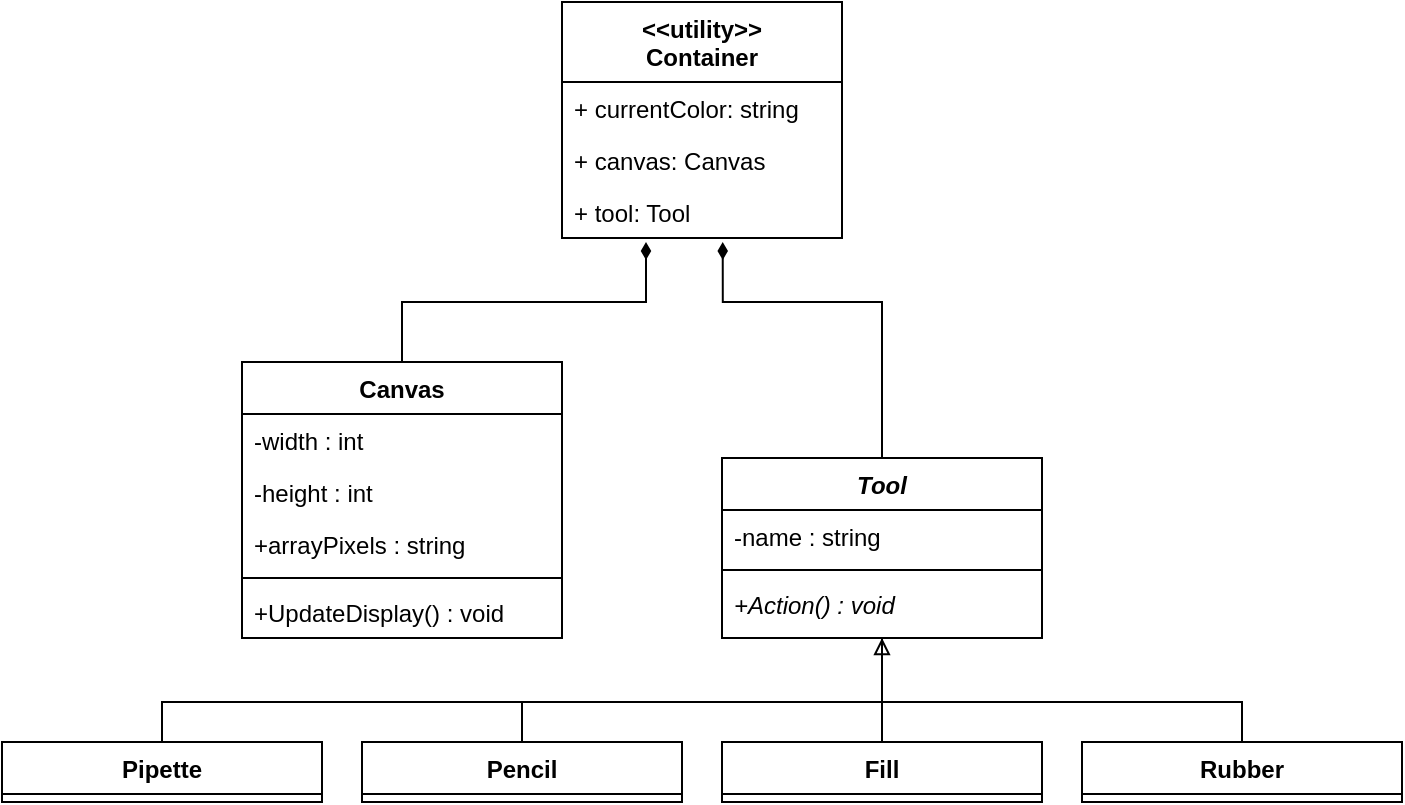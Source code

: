 <mxfile version="18.0.6" type="device"><diagram id="C5RBs43oDa-KdzZeNtuy" name="Page-1"><mxGraphModel dx="1038" dy="649" grid="1" gridSize="10" guides="1" tooltips="1" connect="1" arrows="1" fold="1" page="1" pageScale="1" pageWidth="827" pageHeight="1169" math="0" shadow="0"><root><mxCell id="WIyWlLk6GJQsqaUBKTNV-0"/><mxCell id="WIyWlLk6GJQsqaUBKTNV-1" parent="WIyWlLk6GJQsqaUBKTNV-0"/><mxCell id="Wv9nTkSxpjRkTDxQp86z-23" style="edgeStyle=orthogonalEdgeStyle;rounded=0;orthogonalLoop=1;jettySize=auto;html=1;exitX=0.5;exitY=0;exitDx=0;exitDy=0;entryX=0.3;entryY=1.077;entryDx=0;entryDy=0;entryPerimeter=0;endArrow=diamondThin;endFill=1;" edge="1" parent="WIyWlLk6GJQsqaUBKTNV-1" source="zkfFHV4jXpPFQw0GAbJ--0" target="Wv9nTkSxpjRkTDxQp86z-22"><mxGeometry relative="1" as="geometry"><Array as="points"><mxPoint x="240" y="190"/><mxPoint x="362" y="190"/></Array></mxGeometry></mxCell><mxCell id="zkfFHV4jXpPFQw0GAbJ--0" value="Сanvas" style="swimlane;fontStyle=1;align=center;verticalAlign=top;childLayout=stackLayout;horizontal=1;startSize=26;horizontalStack=0;resizeParent=1;resizeLast=0;collapsible=1;marginBottom=0;rounded=0;shadow=0;strokeWidth=1;" parent="WIyWlLk6GJQsqaUBKTNV-1" vertex="1"><mxGeometry x="160" y="220" width="160" height="138" as="geometry"><mxRectangle x="230" y="140" width="160" height="26" as="alternateBounds"/></mxGeometry></mxCell><mxCell id="zkfFHV4jXpPFQw0GAbJ--1" value="-width : int" style="text;align=left;verticalAlign=top;spacingLeft=4;spacingRight=4;overflow=hidden;rotatable=0;points=[[0,0.5],[1,0.5]];portConstraint=eastwest;" parent="zkfFHV4jXpPFQw0GAbJ--0" vertex="1"><mxGeometry y="26" width="160" height="26" as="geometry"/></mxCell><mxCell id="zkfFHV4jXpPFQw0GAbJ--2" value="-height : int" style="text;align=left;verticalAlign=top;spacingLeft=4;spacingRight=4;overflow=hidden;rotatable=0;points=[[0,0.5],[1,0.5]];portConstraint=eastwest;rounded=0;shadow=0;html=0;" parent="zkfFHV4jXpPFQw0GAbJ--0" vertex="1"><mxGeometry y="52" width="160" height="26" as="geometry"/></mxCell><mxCell id="zkfFHV4jXpPFQw0GAbJ--3" value="+arrayPixels : string" style="text;align=left;verticalAlign=top;spacingLeft=4;spacingRight=4;overflow=hidden;rotatable=0;points=[[0,0.5],[1,0.5]];portConstraint=eastwest;rounded=0;shadow=0;html=0;" parent="zkfFHV4jXpPFQw0GAbJ--0" vertex="1"><mxGeometry y="78" width="160" height="26" as="geometry"/></mxCell><mxCell id="zkfFHV4jXpPFQw0GAbJ--4" value="" style="line;html=1;strokeWidth=1;align=left;verticalAlign=middle;spacingTop=-1;spacingLeft=3;spacingRight=3;rotatable=0;labelPosition=right;points=[];portConstraint=eastwest;" parent="zkfFHV4jXpPFQw0GAbJ--0" vertex="1"><mxGeometry y="104" width="160" height="8" as="geometry"/></mxCell><mxCell id="zkfFHV4jXpPFQw0GAbJ--5" value="+UpdateDisplay() : void" style="text;align=left;verticalAlign=top;spacingLeft=4;spacingRight=4;overflow=hidden;rotatable=0;points=[[0,0.5],[1,0.5]];portConstraint=eastwest;" parent="zkfFHV4jXpPFQw0GAbJ--0" vertex="1"><mxGeometry y="112" width="160" height="26" as="geometry"/></mxCell><mxCell id="Wv9nTkSxpjRkTDxQp86z-24" style="edgeStyle=orthogonalEdgeStyle;rounded=0;orthogonalLoop=1;jettySize=auto;html=1;exitX=0.5;exitY=0;exitDx=0;exitDy=0;entryX=0.574;entryY=1.077;entryDx=0;entryDy=0;entryPerimeter=0;endArrow=diamondThin;endFill=1;" edge="1" parent="WIyWlLk6GJQsqaUBKTNV-1" source="1aP_T1ZPW_lzysKxRq2j-0" target="Wv9nTkSxpjRkTDxQp86z-22"><mxGeometry relative="1" as="geometry"><Array as="points"><mxPoint x="480" y="190"/><mxPoint x="400" y="190"/></Array></mxGeometry></mxCell><mxCell id="1aP_T1ZPW_lzysKxRq2j-0" value="Tool" style="swimlane;fontStyle=3;align=center;verticalAlign=top;childLayout=stackLayout;horizontal=1;startSize=26;horizontalStack=0;resizeParent=1;resizeLast=0;collapsible=1;marginBottom=0;rounded=0;shadow=0;strokeWidth=1;" parent="WIyWlLk6GJQsqaUBKTNV-1" vertex="1"><mxGeometry x="400" y="268" width="160" height="90" as="geometry"><mxRectangle x="230" y="140" width="160" height="26" as="alternateBounds"/></mxGeometry></mxCell><mxCell id="1aP_T1ZPW_lzysKxRq2j-1" value="-name : string" style="text;align=left;verticalAlign=top;spacingLeft=4;spacingRight=4;overflow=hidden;rotatable=0;points=[[0,0.5],[1,0.5]];portConstraint=eastwest;" parent="1aP_T1ZPW_lzysKxRq2j-0" vertex="1"><mxGeometry y="26" width="160" height="26" as="geometry"/></mxCell><mxCell id="1aP_T1ZPW_lzysKxRq2j-4" value="" style="line;html=1;strokeWidth=1;align=left;verticalAlign=middle;spacingTop=-1;spacingLeft=3;spacingRight=3;rotatable=0;labelPosition=right;points=[];portConstraint=eastwest;" parent="1aP_T1ZPW_lzysKxRq2j-0" vertex="1"><mxGeometry y="52" width="160" height="8" as="geometry"/></mxCell><mxCell id="1aP_T1ZPW_lzysKxRq2j-5" value="+Action() : void" style="text;align=left;verticalAlign=top;spacingLeft=4;spacingRight=4;overflow=hidden;rotatable=0;points=[[0,0.5],[1,0.5]];portConstraint=eastwest;fontStyle=2" parent="1aP_T1ZPW_lzysKxRq2j-0" vertex="1"><mxGeometry y="60" width="160" height="26" as="geometry"/></mxCell><mxCell id="1aP_T1ZPW_lzysKxRq2j-14" style="edgeStyle=orthogonalEdgeStyle;rounded=0;orthogonalLoop=1;jettySize=auto;html=1;entryX=0.5;entryY=1;entryDx=0;entryDy=0;endArrow=none;endFill=0;" parent="WIyWlLk6GJQsqaUBKTNV-1" source="1aP_T1ZPW_lzysKxRq2j-6" target="1aP_T1ZPW_lzysKxRq2j-0" edge="1"><mxGeometry relative="1" as="geometry"><Array as="points"><mxPoint x="300" y="390"/><mxPoint x="480" y="390"/></Array></mxGeometry></mxCell><mxCell id="1aP_T1ZPW_lzysKxRq2j-6" value="Pencil" style="swimlane;fontStyle=1;align=center;verticalAlign=top;childLayout=stackLayout;horizontal=1;startSize=26;horizontalStack=0;resizeParent=1;resizeLast=0;collapsible=1;marginBottom=0;rounded=0;shadow=0;strokeWidth=1;" parent="WIyWlLk6GJQsqaUBKTNV-1" vertex="1"><mxGeometry x="220" y="410" width="160" height="30" as="geometry"><mxRectangle x="230" y="140" width="160" height="26" as="alternateBounds"/></mxGeometry></mxCell><mxCell id="1aP_T1ZPW_lzysKxRq2j-15" style="edgeStyle=orthogonalEdgeStyle;rounded=0;orthogonalLoop=1;jettySize=auto;html=1;entryX=0.5;entryY=1;entryDx=0;entryDy=0;endArrow=block;endFill=0;" parent="WIyWlLk6GJQsqaUBKTNV-1" source="1aP_T1ZPW_lzysKxRq2j-10" target="1aP_T1ZPW_lzysKxRq2j-0" edge="1"><mxGeometry relative="1" as="geometry"/></mxCell><mxCell id="1aP_T1ZPW_lzysKxRq2j-10" value="Fill" style="swimlane;fontStyle=1;align=center;verticalAlign=top;childLayout=stackLayout;horizontal=1;startSize=26;horizontalStack=0;resizeParent=1;resizeLast=0;collapsible=1;marginBottom=0;rounded=0;shadow=0;strokeWidth=1;" parent="WIyWlLk6GJQsqaUBKTNV-1" vertex="1"><mxGeometry x="400" y="410" width="160" height="30" as="geometry"><mxRectangle x="230" y="140" width="160" height="26" as="alternateBounds"/></mxGeometry></mxCell><mxCell id="1aP_T1ZPW_lzysKxRq2j-13" style="edgeStyle=orthogonalEdgeStyle;rounded=0;orthogonalLoop=1;jettySize=auto;html=1;entryX=0.5;entryY=1;entryDx=0;entryDy=0;endArrow=none;endFill=0;" parent="WIyWlLk6GJQsqaUBKTNV-1" source="1aP_T1ZPW_lzysKxRq2j-11" target="1aP_T1ZPW_lzysKxRq2j-0" edge="1"><mxGeometry relative="1" as="geometry"><Array as="points"><mxPoint x="120" y="390"/><mxPoint x="480" y="390"/></Array></mxGeometry></mxCell><mxCell id="1aP_T1ZPW_lzysKxRq2j-11" value="Pipette" style="swimlane;fontStyle=1;align=center;verticalAlign=top;childLayout=stackLayout;horizontal=1;startSize=26;horizontalStack=0;resizeParent=1;resizeLast=0;collapsible=1;marginBottom=0;rounded=0;shadow=0;strokeWidth=1;" parent="WIyWlLk6GJQsqaUBKTNV-1" vertex="1"><mxGeometry x="40" y="410" width="160" height="30" as="geometry"><mxRectangle x="230" y="140" width="160" height="26" as="alternateBounds"/></mxGeometry></mxCell><mxCell id="1aP_T1ZPW_lzysKxRq2j-16" style="edgeStyle=orthogonalEdgeStyle;rounded=0;orthogonalLoop=1;jettySize=auto;html=1;endArrow=none;endFill=0;" parent="WIyWlLk6GJQsqaUBKTNV-1" source="1aP_T1ZPW_lzysKxRq2j-12" edge="1"><mxGeometry relative="1" as="geometry"><mxPoint x="480" y="360" as="targetPoint"/><Array as="points"><mxPoint x="660" y="390"/><mxPoint x="480" y="390"/></Array></mxGeometry></mxCell><mxCell id="1aP_T1ZPW_lzysKxRq2j-12" value="Rubber" style="swimlane;fontStyle=1;align=center;verticalAlign=top;childLayout=stackLayout;horizontal=1;startSize=26;horizontalStack=0;resizeParent=1;resizeLast=0;collapsible=1;marginBottom=0;rounded=0;shadow=0;strokeWidth=1;" parent="WIyWlLk6GJQsqaUBKTNV-1" vertex="1"><mxGeometry x="580" y="410" width="160" height="30" as="geometry"><mxRectangle x="230" y="140" width="160" height="26" as="alternateBounds"/></mxGeometry></mxCell><mxCell id="Wv9nTkSxpjRkTDxQp86z-19" value="&lt;&lt;utility&gt;&gt;&#10;Container" style="swimlane;fontStyle=1;childLayout=stackLayout;horizontal=1;startSize=40;fillColor=none;horizontalStack=0;resizeParent=1;resizeParentMax=0;resizeLast=0;collapsible=1;marginBottom=0;" vertex="1" parent="WIyWlLk6GJQsqaUBKTNV-1"><mxGeometry x="320" y="40" width="140" height="118" as="geometry"><mxRectangle x="350" y="40" width="90" height="30" as="alternateBounds"/></mxGeometry></mxCell><mxCell id="Wv9nTkSxpjRkTDxQp86z-20" value="+ currentColor: string" style="text;strokeColor=none;fillColor=none;align=left;verticalAlign=top;spacingLeft=4;spacingRight=4;overflow=hidden;rotatable=0;points=[[0,0.5],[1,0.5]];portConstraint=eastwest;" vertex="1" parent="Wv9nTkSxpjRkTDxQp86z-19"><mxGeometry y="40" width="140" height="26" as="geometry"/></mxCell><mxCell id="Wv9nTkSxpjRkTDxQp86z-21" value="+ canvas: Canvas" style="text;strokeColor=none;fillColor=none;align=left;verticalAlign=top;spacingLeft=4;spacingRight=4;overflow=hidden;rotatable=0;points=[[0,0.5],[1,0.5]];portConstraint=eastwest;" vertex="1" parent="Wv9nTkSxpjRkTDxQp86z-19"><mxGeometry y="66" width="140" height="26" as="geometry"/></mxCell><mxCell id="Wv9nTkSxpjRkTDxQp86z-22" value="+ tool: Tool" style="text;strokeColor=none;fillColor=none;align=left;verticalAlign=top;spacingLeft=4;spacingRight=4;overflow=hidden;rotatable=0;points=[[0,0.5],[1,0.5]];portConstraint=eastwest;" vertex="1" parent="Wv9nTkSxpjRkTDxQp86z-19"><mxGeometry y="92" width="140" height="26" as="geometry"/></mxCell></root></mxGraphModel></diagram></mxfile>